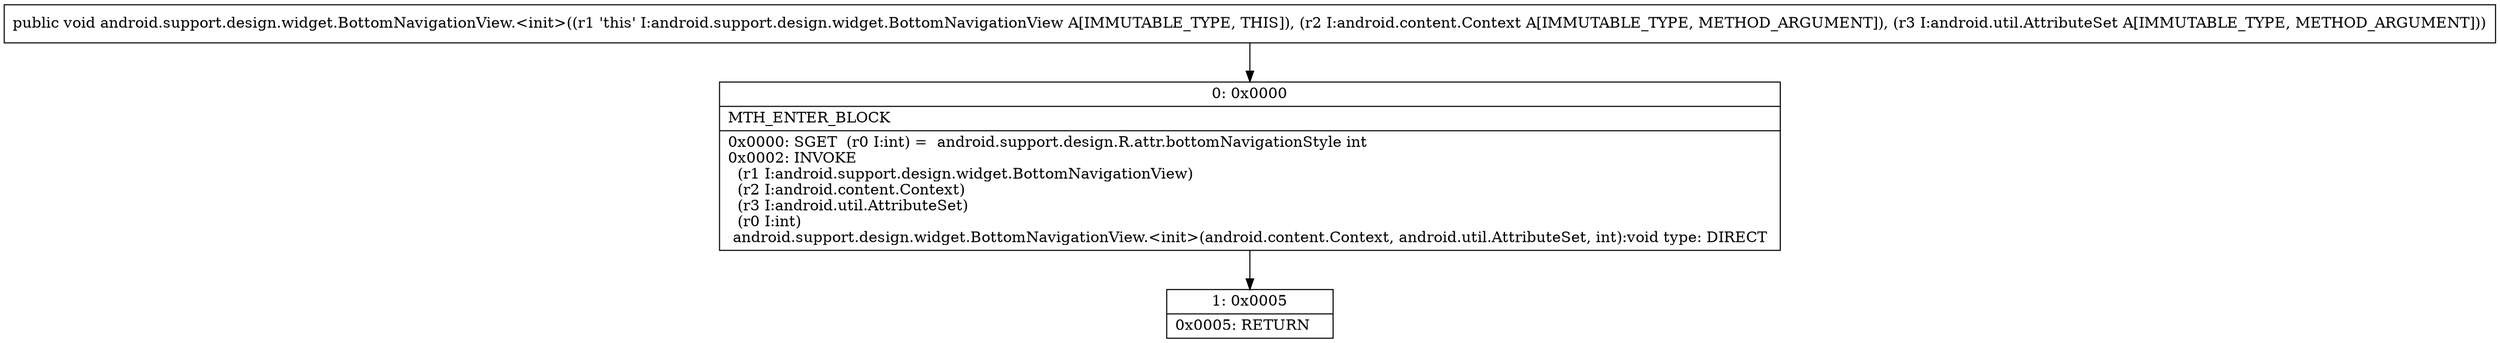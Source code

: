 digraph "CFG forandroid.support.design.widget.BottomNavigationView.\<init\>(Landroid\/content\/Context;Landroid\/util\/AttributeSet;)V" {
Node_0 [shape=record,label="{0\:\ 0x0000|MTH_ENTER_BLOCK\l|0x0000: SGET  (r0 I:int) =  android.support.design.R.attr.bottomNavigationStyle int \l0x0002: INVOKE  \l  (r1 I:android.support.design.widget.BottomNavigationView)\l  (r2 I:android.content.Context)\l  (r3 I:android.util.AttributeSet)\l  (r0 I:int)\l android.support.design.widget.BottomNavigationView.\<init\>(android.content.Context, android.util.AttributeSet, int):void type: DIRECT \l}"];
Node_1 [shape=record,label="{1\:\ 0x0005|0x0005: RETURN   \l}"];
MethodNode[shape=record,label="{public void android.support.design.widget.BottomNavigationView.\<init\>((r1 'this' I:android.support.design.widget.BottomNavigationView A[IMMUTABLE_TYPE, THIS]), (r2 I:android.content.Context A[IMMUTABLE_TYPE, METHOD_ARGUMENT]), (r3 I:android.util.AttributeSet A[IMMUTABLE_TYPE, METHOD_ARGUMENT])) }"];
MethodNode -> Node_0;
Node_0 -> Node_1;
}

